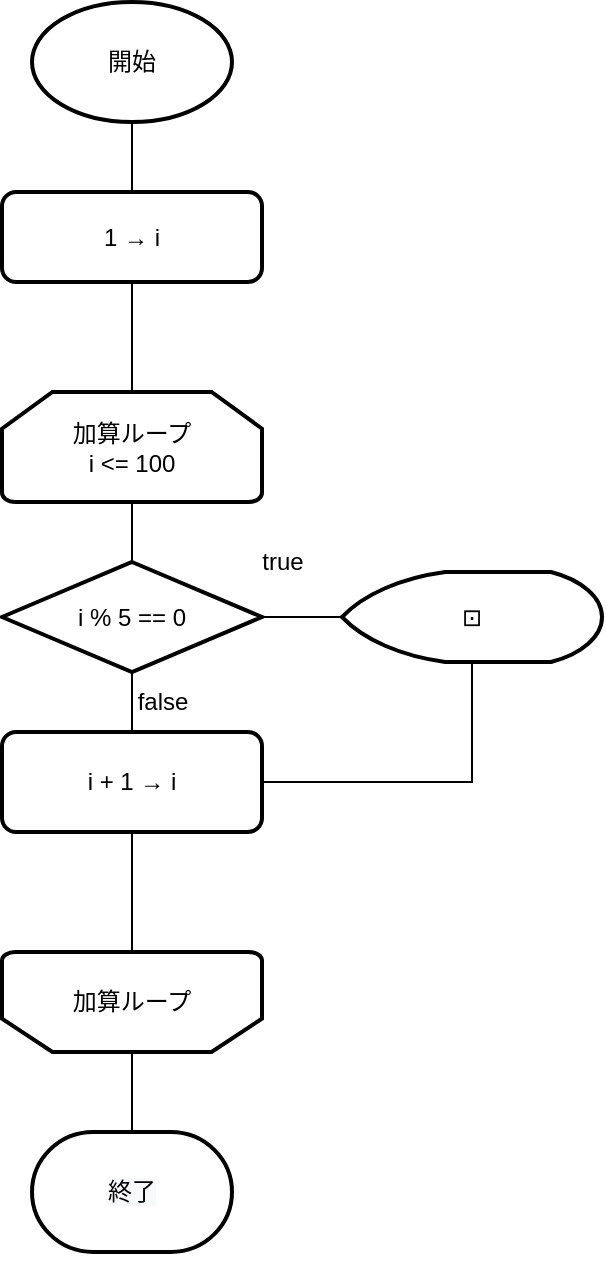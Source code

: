 <mxfile version="15.4.0" type="device"><diagram id="uafKxmlP3pbUpmwxzlVF" name="第 1 页"><mxGraphModel dx="1024" dy="744" grid="1" gridSize="10" guides="1" tooltips="1" connect="1" arrows="1" fold="1" page="1" pageScale="1" pageWidth="827" pageHeight="1169" math="0" shadow="0"><root><mxCell id="0"/><mxCell id="1" parent="0"/><mxCell id="SQbKOcky0ZH2HeNo7M67-17" style="edgeStyle=orthogonalEdgeStyle;rounded=0;orthogonalLoop=1;jettySize=auto;html=1;exitX=0.5;exitY=1;exitDx=0;exitDy=0;exitPerimeter=0;entryX=0.5;entryY=0;entryDx=0;entryDy=0;entryPerimeter=0;endArrow=none;endFill=0;" edge="1" parent="1" source="SQbKOcky0ZH2HeNo7M67-4" target="SQbKOcky0ZH2HeNo7M67-16"><mxGeometry relative="1" as="geometry"/></mxCell><mxCell id="SQbKOcky0ZH2HeNo7M67-4" value="加算ループ&lt;br&gt;i &amp;lt;= 100" style="strokeWidth=2;html=1;shape=mxgraph.flowchart.loop_limit;whiteSpace=wrap;" vertex="1" parent="1"><mxGeometry x="90" y="245" width="130" height="55" as="geometry"/></mxCell><mxCell id="SQbKOcky0ZH2HeNo7M67-5" style="edgeStyle=orthogonalEdgeStyle;rounded=0;orthogonalLoop=1;jettySize=auto;html=1;exitX=0.5;exitY=0;exitDx=0;exitDy=0;exitPerimeter=0;entryX=0.5;entryY=0;entryDx=0;entryDy=0;entryPerimeter=0;endArrow=none;endFill=0;" edge="1" parent="1" source="SQbKOcky0ZH2HeNo7M67-6"><mxGeometry relative="1" as="geometry"><mxPoint x="155" y="615" as="targetPoint"/></mxGeometry></mxCell><mxCell id="SQbKOcky0ZH2HeNo7M67-6" value="&lt;span&gt;加算ループ&lt;br&gt;&lt;/span&gt;" style="strokeWidth=2;html=1;shape=mxgraph.flowchart.loop_limit;whiteSpace=wrap;rotation=0;flipV=1;" vertex="1" parent="1"><mxGeometry x="90" y="525" width="130" height="50" as="geometry"/></mxCell><mxCell id="SQbKOcky0ZH2HeNo7M67-7" style="edgeStyle=orthogonalEdgeStyle;rounded=0;orthogonalLoop=1;jettySize=auto;html=1;exitX=0.5;exitY=1;exitDx=0;exitDy=0;exitPerimeter=0;entryX=0.5;entryY=0;entryDx=0;entryDy=0;endArrow=none;endFill=0;" edge="1" parent="1" source="SQbKOcky0ZH2HeNo7M67-8" target="SQbKOcky0ZH2HeNo7M67-10"><mxGeometry relative="1" as="geometry"/></mxCell><mxCell id="SQbKOcky0ZH2HeNo7M67-8" value="開始" style="strokeWidth=2;html=1;shape=mxgraph.flowchart.start_1;whiteSpace=wrap;" vertex="1" parent="1"><mxGeometry x="105" y="50" width="100" height="60" as="geometry"/></mxCell><mxCell id="SQbKOcky0ZH2HeNo7M67-9" style="edgeStyle=orthogonalEdgeStyle;rounded=0;orthogonalLoop=1;jettySize=auto;html=1;exitX=0.5;exitY=1;exitDx=0;exitDy=0;entryX=0.5;entryY=0;entryDx=0;entryDy=0;entryPerimeter=0;endArrow=none;endFill=0;" edge="1" parent="1" source="SQbKOcky0ZH2HeNo7M67-10" target="SQbKOcky0ZH2HeNo7M67-4"><mxGeometry relative="1" as="geometry"/></mxCell><mxCell id="SQbKOcky0ZH2HeNo7M67-10" value="1 → i" style="rounded=1;whiteSpace=wrap;html=1;absoluteArcSize=1;arcSize=14;strokeWidth=2;" vertex="1" parent="1"><mxGeometry x="90" y="145" width="130" height="45" as="geometry"/></mxCell><mxCell id="SQbKOcky0ZH2HeNo7M67-20" style="edgeStyle=orthogonalEdgeStyle;rounded=0;orthogonalLoop=1;jettySize=auto;html=1;exitX=0.5;exitY=1;exitDx=0;exitDy=0;exitPerimeter=0;entryX=1;entryY=0.5;entryDx=0;entryDy=0;endArrow=none;endFill=0;" edge="1" parent="1" source="SQbKOcky0ZH2HeNo7M67-12" target="SQbKOcky0ZH2HeNo7M67-14"><mxGeometry relative="1" as="geometry"/></mxCell><mxCell id="SQbKOcky0ZH2HeNo7M67-12" value="⊡" style="strokeWidth=2;html=1;shape=mxgraph.flowchart.display;whiteSpace=wrap;" vertex="1" parent="1"><mxGeometry x="260" y="335" width="130" height="45" as="geometry"/></mxCell><mxCell id="SQbKOcky0ZH2HeNo7M67-13" style="edgeStyle=orthogonalEdgeStyle;rounded=0;orthogonalLoop=1;jettySize=auto;html=1;exitX=0.5;exitY=1;exitDx=0;exitDy=0;entryX=0.5;entryY=1;entryDx=0;entryDy=0;entryPerimeter=0;endArrow=none;endFill=0;" edge="1" parent="1" source="SQbKOcky0ZH2HeNo7M67-14" target="SQbKOcky0ZH2HeNo7M67-6"><mxGeometry relative="1" as="geometry"/></mxCell><mxCell id="SQbKOcky0ZH2HeNo7M67-14" value="i + 1 → i" style="rounded=1;whiteSpace=wrap;html=1;absoluteArcSize=1;arcSize=14;strokeWidth=2;" vertex="1" parent="1"><mxGeometry x="90" y="415" width="130" height="50" as="geometry"/></mxCell><mxCell id="SQbKOcky0ZH2HeNo7M67-15" value="&#10;&#10;&lt;span style=&quot;color: rgb(0, 0, 0); font-family: helvetica; font-size: 12px; font-style: normal; font-weight: 400; letter-spacing: normal; text-align: center; text-indent: 0px; text-transform: none; word-spacing: 0px; background-color: rgb(248, 249, 250); display: inline; float: none;&quot;&gt;終了&lt;/span&gt;&#10;&#10;" style="strokeWidth=2;html=1;shape=mxgraph.flowchart.terminator;whiteSpace=wrap;" vertex="1" parent="1"><mxGeometry x="105" y="615" width="100" height="60" as="geometry"/></mxCell><mxCell id="SQbKOcky0ZH2HeNo7M67-18" style="edgeStyle=orthogonalEdgeStyle;rounded=0;orthogonalLoop=1;jettySize=auto;html=1;exitX=0.5;exitY=1;exitDx=0;exitDy=0;exitPerimeter=0;entryX=0.5;entryY=0;entryDx=0;entryDy=0;endArrow=none;endFill=0;" edge="1" parent="1" source="SQbKOcky0ZH2HeNo7M67-16" target="SQbKOcky0ZH2HeNo7M67-14"><mxGeometry relative="1" as="geometry"/></mxCell><mxCell id="SQbKOcky0ZH2HeNo7M67-19" style="edgeStyle=orthogonalEdgeStyle;rounded=0;orthogonalLoop=1;jettySize=auto;html=1;exitX=1;exitY=0.5;exitDx=0;exitDy=0;exitPerimeter=0;entryX=0;entryY=0.5;entryDx=0;entryDy=0;entryPerimeter=0;endArrow=none;endFill=0;" edge="1" parent="1" source="SQbKOcky0ZH2HeNo7M67-16" target="SQbKOcky0ZH2HeNo7M67-12"><mxGeometry relative="1" as="geometry"/></mxCell><mxCell id="SQbKOcky0ZH2HeNo7M67-16" value="i % 5 == 0" style="strokeWidth=2;html=1;shape=mxgraph.flowchart.decision;whiteSpace=wrap;" vertex="1" parent="1"><mxGeometry x="90" y="330" width="130" height="55" as="geometry"/></mxCell><mxCell id="SQbKOcky0ZH2HeNo7M67-21" value="true" style="text;html=1;align=center;verticalAlign=middle;resizable=0;points=[];autosize=1;strokeColor=none;fillColor=none;" vertex="1" parent="1"><mxGeometry x="210" y="320" width="40" height="20" as="geometry"/></mxCell><mxCell id="SQbKOcky0ZH2HeNo7M67-22" value="false" style="text;html=1;align=center;verticalAlign=middle;resizable=0;points=[];autosize=1;strokeColor=none;fillColor=none;" vertex="1" parent="1"><mxGeometry x="150" y="390" width="40" height="20" as="geometry"/></mxCell></root></mxGraphModel></diagram></mxfile>